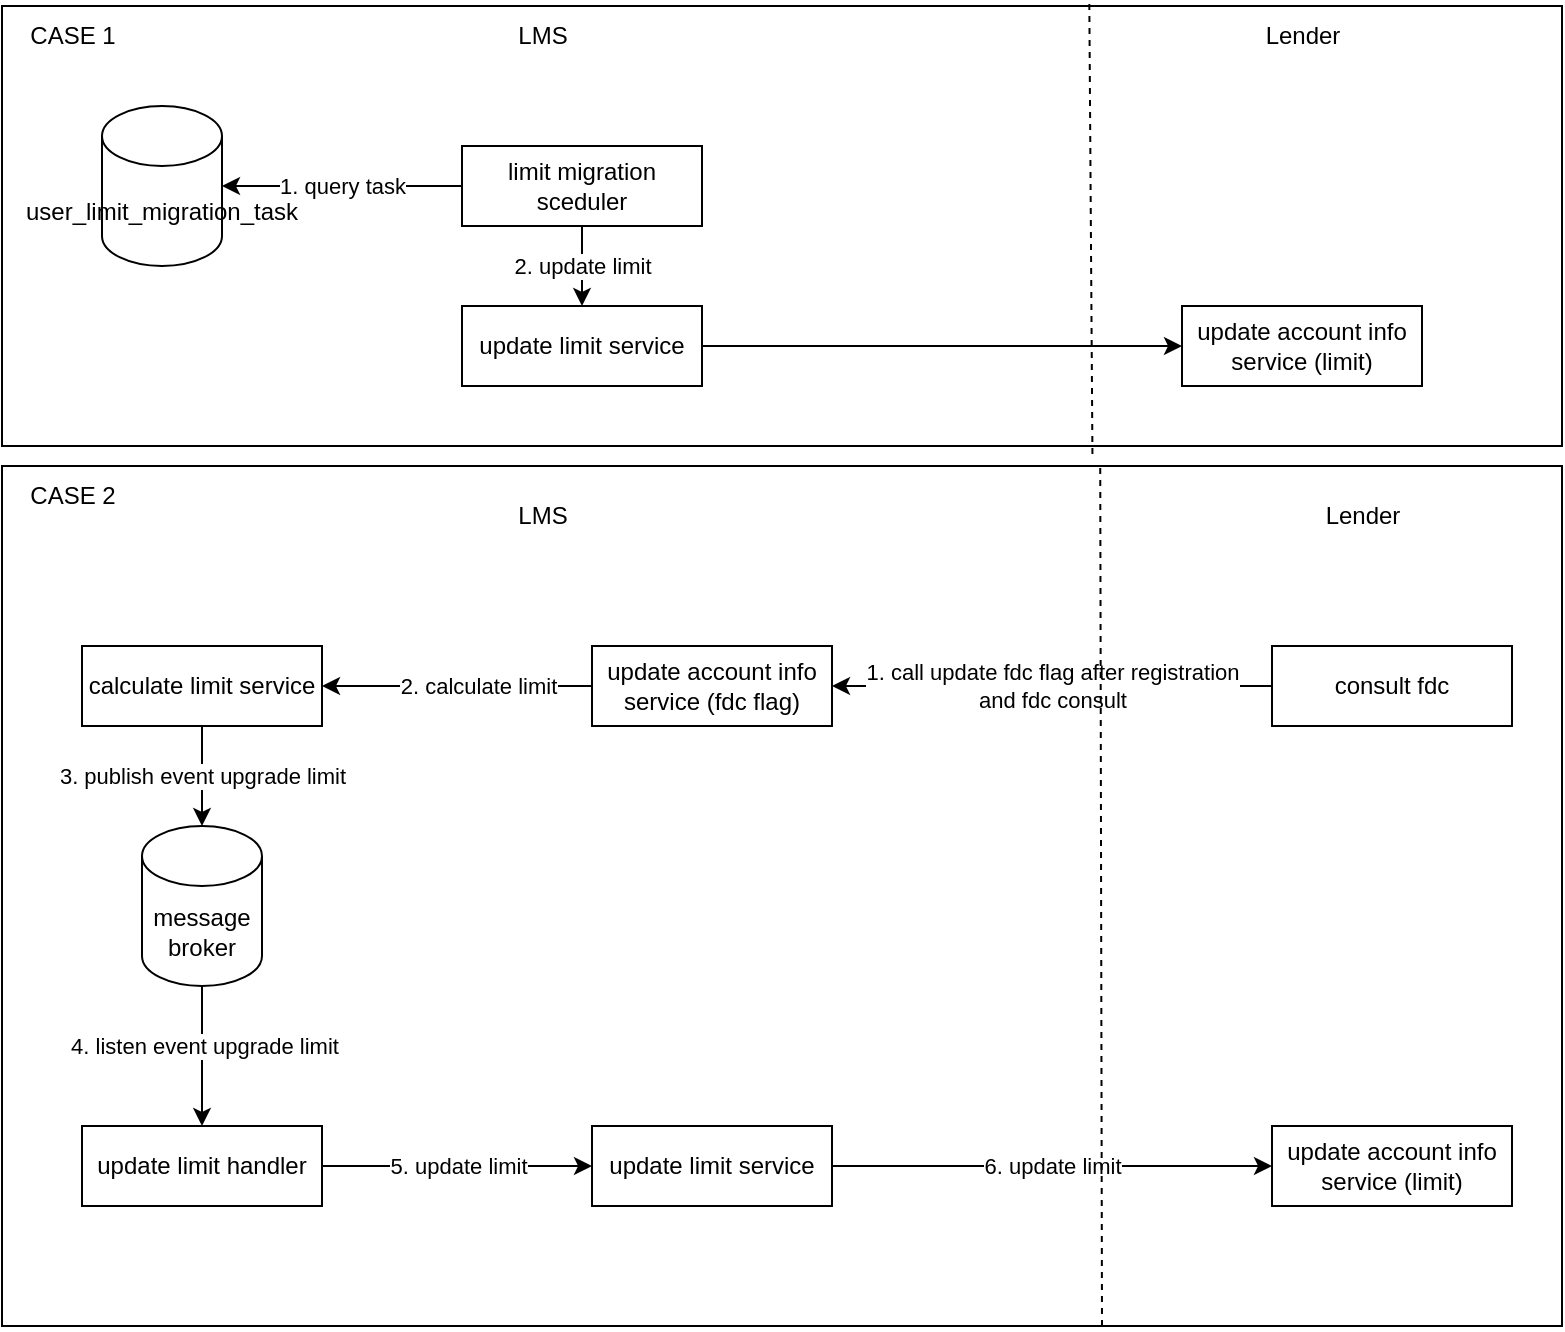 <mxfile version="21.6.9" type="github">
  <diagram name="Page-1" id="IxJyJ5uiLZX2AOsun7UW">
    <mxGraphModel dx="2284" dy="727" grid="1" gridSize="10" guides="1" tooltips="1" connect="1" arrows="1" fold="1" page="1" pageScale="1" pageWidth="850" pageHeight="1100" math="0" shadow="0">
      <root>
        <mxCell id="0" />
        <mxCell id="1" parent="0" />
        <mxCell id="Cu_4Ha-0ScHcUDtXiqEP-11" value="" style="rounded=0;whiteSpace=wrap;html=1;align=left;" vertex="1" parent="1">
          <mxGeometry x="-330" y="100" width="780" height="220" as="geometry" />
        </mxCell>
        <mxCell id="Cu_4Ha-0ScHcUDtXiqEP-48" style="edgeStyle=orthogonalEdgeStyle;rounded=0;orthogonalLoop=1;jettySize=auto;html=1;" edge="1" parent="1" source="Cu_4Ha-0ScHcUDtXiqEP-1" target="Cu_4Ha-0ScHcUDtXiqEP-47">
          <mxGeometry relative="1" as="geometry" />
        </mxCell>
        <mxCell id="Cu_4Ha-0ScHcUDtXiqEP-1" value="update limit service" style="rounded=0;whiteSpace=wrap;html=1;" vertex="1" parent="1">
          <mxGeometry x="-100" y="250" width="120" height="40" as="geometry" />
        </mxCell>
        <mxCell id="Cu_4Ha-0ScHcUDtXiqEP-4" value="1. query task" style="edgeStyle=orthogonalEdgeStyle;rounded=0;orthogonalLoop=1;jettySize=auto;html=1;" edge="1" parent="1" source="Cu_4Ha-0ScHcUDtXiqEP-2" target="Cu_4Ha-0ScHcUDtXiqEP-3">
          <mxGeometry relative="1" as="geometry" />
        </mxCell>
        <mxCell id="Cu_4Ha-0ScHcUDtXiqEP-7" value="2. update limit" style="edgeStyle=orthogonalEdgeStyle;rounded=0;orthogonalLoop=1;jettySize=auto;html=1;" edge="1" parent="1" source="Cu_4Ha-0ScHcUDtXiqEP-2" target="Cu_4Ha-0ScHcUDtXiqEP-1">
          <mxGeometry relative="1" as="geometry" />
        </mxCell>
        <mxCell id="Cu_4Ha-0ScHcUDtXiqEP-2" value="limit migration sceduler" style="rounded=0;whiteSpace=wrap;html=1;" vertex="1" parent="1">
          <mxGeometry x="-100" y="170" width="120" height="40" as="geometry" />
        </mxCell>
        <mxCell id="Cu_4Ha-0ScHcUDtXiqEP-3" value="user_limit_migration_task" style="shape=cylinder3;whiteSpace=wrap;html=1;boundedLbl=1;backgroundOutline=1;size=15;" vertex="1" parent="1">
          <mxGeometry x="-280" y="150" width="60" height="80" as="geometry" />
        </mxCell>
        <mxCell id="Cu_4Ha-0ScHcUDtXiqEP-10" value="LMS" style="text;html=1;align=center;verticalAlign=middle;resizable=0;points=[];autosize=1;strokeColor=none;fillColor=none;" vertex="1" parent="1">
          <mxGeometry x="-85" y="100" width="50" height="30" as="geometry" />
        </mxCell>
        <mxCell id="Cu_4Ha-0ScHcUDtXiqEP-12" value="CASE 1" style="text;html=1;align=center;verticalAlign=middle;resizable=0;points=[];autosize=1;strokeColor=none;fillColor=none;" vertex="1" parent="1">
          <mxGeometry x="-330" y="100" width="70" height="30" as="geometry" />
        </mxCell>
        <mxCell id="Cu_4Ha-0ScHcUDtXiqEP-13" value="" style="rounded=0;whiteSpace=wrap;html=1;align=left;" vertex="1" parent="1">
          <mxGeometry x="-330" y="330" width="780" height="430" as="geometry" />
        </mxCell>
        <mxCell id="Cu_4Ha-0ScHcUDtXiqEP-34" value="3. publish event upgrade limit" style="edgeStyle=orthogonalEdgeStyle;rounded=0;orthogonalLoop=1;jettySize=auto;html=1;" edge="1" parent="1" source="Cu_4Ha-0ScHcUDtXiqEP-14" target="Cu_4Ha-0ScHcUDtXiqEP-33">
          <mxGeometry relative="1" as="geometry" />
        </mxCell>
        <mxCell id="Cu_4Ha-0ScHcUDtXiqEP-14" value="calculate limit service" style="rounded=0;whiteSpace=wrap;html=1;" vertex="1" parent="1">
          <mxGeometry x="-290" y="420" width="120" height="40" as="geometry" />
        </mxCell>
        <mxCell id="Cu_4Ha-0ScHcUDtXiqEP-20" value="CASE 2" style="text;html=1;align=center;verticalAlign=middle;resizable=0;points=[];autosize=1;strokeColor=none;fillColor=none;" vertex="1" parent="1">
          <mxGeometry x="-330" y="330" width="70" height="30" as="geometry" />
        </mxCell>
        <mxCell id="Cu_4Ha-0ScHcUDtXiqEP-21" value="LMS" style="text;html=1;align=center;verticalAlign=middle;resizable=0;points=[];autosize=1;strokeColor=none;fillColor=none;" vertex="1" parent="1">
          <mxGeometry x="-85" y="340" width="50" height="30" as="geometry" />
        </mxCell>
        <mxCell id="Cu_4Ha-0ScHcUDtXiqEP-22" value="Lender" style="text;html=1;align=center;verticalAlign=middle;resizable=0;points=[];autosize=1;strokeColor=none;fillColor=none;" vertex="1" parent="1">
          <mxGeometry x="320" y="340" width="60" height="30" as="geometry" />
        </mxCell>
        <mxCell id="Cu_4Ha-0ScHcUDtXiqEP-25" value="1. call update fdc flag after registration&lt;br&gt;and fdc consult" style="edgeStyle=orthogonalEdgeStyle;rounded=0;orthogonalLoop=1;jettySize=auto;html=1;" edge="1" parent="1" source="Cu_4Ha-0ScHcUDtXiqEP-23" target="Cu_4Ha-0ScHcUDtXiqEP-24">
          <mxGeometry relative="1" as="geometry" />
        </mxCell>
        <mxCell id="Cu_4Ha-0ScHcUDtXiqEP-23" value="consult fdc" style="rounded=0;whiteSpace=wrap;html=1;" vertex="1" parent="1">
          <mxGeometry x="305" y="420" width="120" height="40" as="geometry" />
        </mxCell>
        <mxCell id="Cu_4Ha-0ScHcUDtXiqEP-26" style="edgeStyle=orthogonalEdgeStyle;rounded=0;orthogonalLoop=1;jettySize=auto;html=1;" edge="1" parent="1" source="Cu_4Ha-0ScHcUDtXiqEP-24" target="Cu_4Ha-0ScHcUDtXiqEP-14">
          <mxGeometry relative="1" as="geometry" />
        </mxCell>
        <mxCell id="Cu_4Ha-0ScHcUDtXiqEP-35" value="2. calculate limit" style="edgeLabel;html=1;align=center;verticalAlign=middle;resizable=0;points=[];" vertex="1" connectable="0" parent="Cu_4Ha-0ScHcUDtXiqEP-26">
          <mxGeometry x="-0.158" relative="1" as="geometry">
            <mxPoint as="offset" />
          </mxGeometry>
        </mxCell>
        <mxCell id="Cu_4Ha-0ScHcUDtXiqEP-24" value="update account info service (fdc flag)" style="rounded=0;whiteSpace=wrap;html=1;" vertex="1" parent="1">
          <mxGeometry x="-35" y="420" width="120" height="40" as="geometry" />
        </mxCell>
        <mxCell id="Cu_4Ha-0ScHcUDtXiqEP-37" value="" style="edgeStyle=orthogonalEdgeStyle;rounded=0;orthogonalLoop=1;jettySize=auto;html=1;" edge="1" parent="1" source="Cu_4Ha-0ScHcUDtXiqEP-33" target="Cu_4Ha-0ScHcUDtXiqEP-36">
          <mxGeometry relative="1" as="geometry" />
        </mxCell>
        <mxCell id="Cu_4Ha-0ScHcUDtXiqEP-40" value="4. listen event upgrade limit" style="edgeLabel;html=1;align=center;verticalAlign=middle;resizable=0;points=[];" vertex="1" connectable="0" parent="Cu_4Ha-0ScHcUDtXiqEP-37">
          <mxGeometry x="-0.15" y="1" relative="1" as="geometry">
            <mxPoint as="offset" />
          </mxGeometry>
        </mxCell>
        <mxCell id="Cu_4Ha-0ScHcUDtXiqEP-33" value="message broker" style="shape=cylinder3;whiteSpace=wrap;html=1;boundedLbl=1;backgroundOutline=1;size=15;" vertex="1" parent="1">
          <mxGeometry x="-260" y="510" width="60" height="80" as="geometry" />
        </mxCell>
        <mxCell id="Cu_4Ha-0ScHcUDtXiqEP-39" value="5. update limit" style="edgeStyle=orthogonalEdgeStyle;rounded=0;orthogonalLoop=1;jettySize=auto;html=1;" edge="1" parent="1" source="Cu_4Ha-0ScHcUDtXiqEP-36" target="Cu_4Ha-0ScHcUDtXiqEP-38">
          <mxGeometry relative="1" as="geometry" />
        </mxCell>
        <mxCell id="Cu_4Ha-0ScHcUDtXiqEP-36" value="update limit handler" style="rounded=0;whiteSpace=wrap;html=1;" vertex="1" parent="1">
          <mxGeometry x="-290" y="660" width="120" height="40" as="geometry" />
        </mxCell>
        <mxCell id="Cu_4Ha-0ScHcUDtXiqEP-43" value="6. update limit" style="edgeStyle=orthogonalEdgeStyle;rounded=0;orthogonalLoop=1;jettySize=auto;html=1;" edge="1" parent="1" source="Cu_4Ha-0ScHcUDtXiqEP-38" target="Cu_4Ha-0ScHcUDtXiqEP-44">
          <mxGeometry relative="1" as="geometry">
            <mxPoint x="160" y="680" as="targetPoint" />
          </mxGeometry>
        </mxCell>
        <mxCell id="Cu_4Ha-0ScHcUDtXiqEP-38" value="update limit service" style="rounded=0;whiteSpace=wrap;html=1;" vertex="1" parent="1">
          <mxGeometry x="-35" y="660" width="120" height="40" as="geometry" />
        </mxCell>
        <mxCell id="Cu_4Ha-0ScHcUDtXiqEP-44" value="update account info service (limit)" style="rounded=0;whiteSpace=wrap;html=1;" vertex="1" parent="1">
          <mxGeometry x="305" y="660" width="120" height="40" as="geometry" />
        </mxCell>
        <mxCell id="Cu_4Ha-0ScHcUDtXiqEP-45" value="" style="endArrow=none;dashed=1;html=1;rounded=0;entryX=0.704;entryY=0.002;entryDx=0;entryDy=0;entryPerimeter=0;" edge="1" parent="1" target="Cu_4Ha-0ScHcUDtXiqEP-13">
          <mxGeometry width="50" height="50" relative="1" as="geometry">
            <mxPoint x="220" y="760" as="sourcePoint" />
            <mxPoint x="280" y="400" as="targetPoint" />
          </mxGeometry>
        </mxCell>
        <mxCell id="Cu_4Ha-0ScHcUDtXiqEP-47" value="update account info service (limit)" style="rounded=0;whiteSpace=wrap;html=1;" vertex="1" parent="1">
          <mxGeometry x="260" y="250" width="120" height="40" as="geometry" />
        </mxCell>
        <mxCell id="Cu_4Ha-0ScHcUDtXiqEP-49" value="" style="endArrow=none;dashed=1;html=1;rounded=0;entryX=0.697;entryY=-0.009;entryDx=0;entryDy=0;entryPerimeter=0;exitX=0.699;exitY=1.018;exitDx=0;exitDy=0;exitPerimeter=0;" edge="1" parent="1" source="Cu_4Ha-0ScHcUDtXiqEP-11" target="Cu_4Ha-0ScHcUDtXiqEP-11">
          <mxGeometry width="50" height="50" relative="1" as="geometry">
            <mxPoint x="230" y="770" as="sourcePoint" />
            <mxPoint x="229" y="341" as="targetPoint" />
          </mxGeometry>
        </mxCell>
        <mxCell id="Cu_4Ha-0ScHcUDtXiqEP-50" value="Lender" style="text;html=1;align=center;verticalAlign=middle;resizable=0;points=[];autosize=1;strokeColor=none;fillColor=none;" vertex="1" parent="1">
          <mxGeometry x="290" y="100" width="60" height="30" as="geometry" />
        </mxCell>
      </root>
    </mxGraphModel>
  </diagram>
</mxfile>
